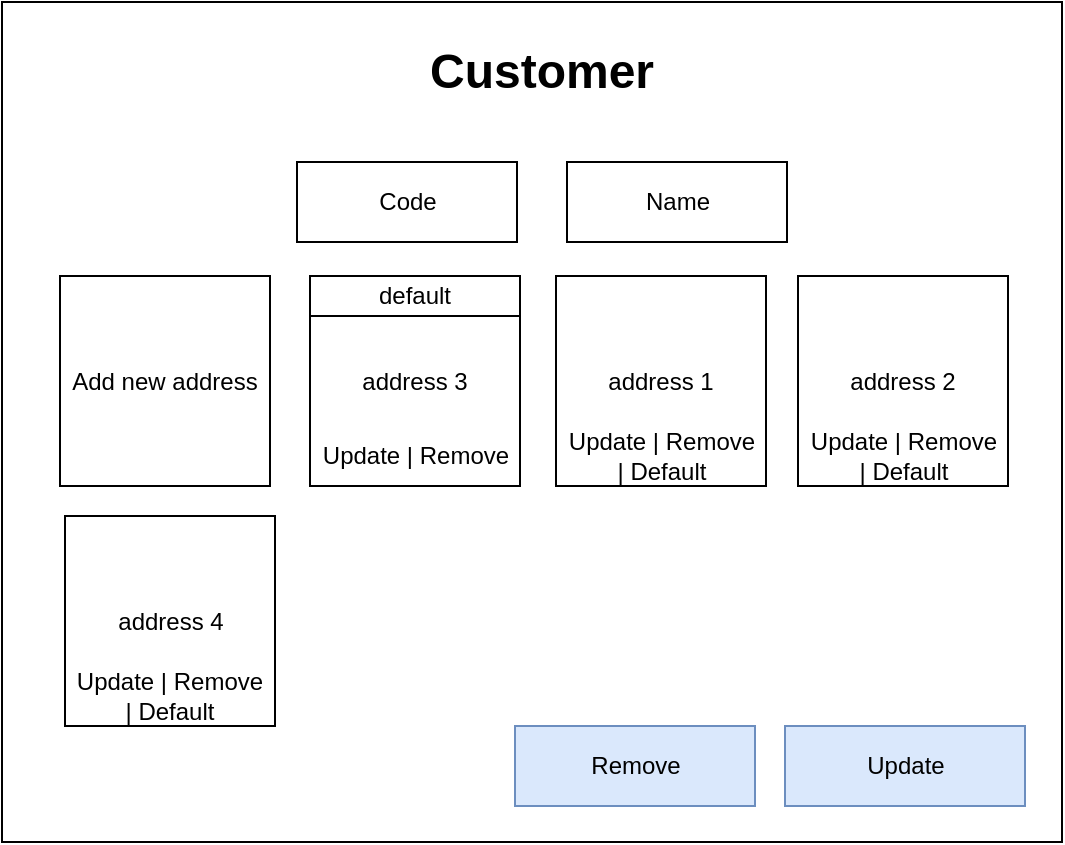 <mxfile>
    <diagram id="mvfHv32imVOAOfFXWWba" name="Page-1">
        <mxGraphModel dx="197" dy="1457" grid="1" gridSize="10" guides="1" tooltips="1" connect="1" arrows="1" fold="1" page="1" pageScale="1" pageWidth="827" pageHeight="1169" math="0" shadow="0">
            <root>
                <mxCell id="0"/>
                <mxCell id="1" parent="0"/>
                <mxCell id="2" value="" style="rounded=0;whiteSpace=wrap;html=1;" parent="1" vertex="1">
                    <mxGeometry x="40" y="-70" width="530" height="420" as="geometry"/>
                </mxCell>
                <mxCell id="3" value="&lt;h1&gt;Customer&lt;/h1&gt;" style="text;html=1;strokeColor=none;fillColor=none;align=center;verticalAlign=middle;whiteSpace=wrap;rounded=0;" parent="1" vertex="1">
                    <mxGeometry x="280" y="-50" width="60" height="30" as="geometry"/>
                </mxCell>
                <mxCell id="6" value="address 3" style="whiteSpace=wrap;html=1;aspect=fixed;" parent="1" vertex="1">
                    <mxGeometry x="194" y="67" width="105" height="105" as="geometry"/>
                </mxCell>
                <mxCell id="7" value="default" style="rounded=0;whiteSpace=wrap;html=1;" parent="1" vertex="1">
                    <mxGeometry x="194" y="67" width="105" height="20" as="geometry"/>
                </mxCell>
                <mxCell id="11" value="Code" style="rounded=0;whiteSpace=wrap;html=1;" parent="1" vertex="1">
                    <mxGeometry x="187.5" y="10" width="110" height="40" as="geometry"/>
                </mxCell>
                <mxCell id="12" value="Name" style="rounded=0;whiteSpace=wrap;html=1;" parent="1" vertex="1">
                    <mxGeometry x="322.5" y="10" width="110" height="40" as="geometry"/>
                </mxCell>
                <mxCell id="13" value="Update | Remove" style="text;html=1;strokeColor=none;fillColor=none;align=center;verticalAlign=middle;whiteSpace=wrap;rounded=0;" parent="1" vertex="1">
                    <mxGeometry x="196.5" y="137" width="100" height="40" as="geometry"/>
                </mxCell>
                <mxCell id="14" value="address 1" style="whiteSpace=wrap;html=1;aspect=fixed;" parent="1" vertex="1">
                    <mxGeometry x="317" y="67" width="105" height="105" as="geometry"/>
                </mxCell>
                <mxCell id="15" value="Add new address" style="whiteSpace=wrap;html=1;aspect=fixed;" parent="1" vertex="1">
                    <mxGeometry x="69" y="67" width="105" height="105" as="geometry"/>
                </mxCell>
                <mxCell id="16" value="Update | Remove&lt;br&gt;| Default" style="text;html=1;strokeColor=none;fillColor=none;align=center;verticalAlign=middle;whiteSpace=wrap;rounded=0;" parent="1" vertex="1">
                    <mxGeometry x="319.5" y="137" width="100" height="40" as="geometry"/>
                </mxCell>
                <mxCell id="17" value="address 2" style="whiteSpace=wrap;html=1;aspect=fixed;" parent="1" vertex="1">
                    <mxGeometry x="438" y="67" width="105" height="105" as="geometry"/>
                </mxCell>
                <mxCell id="18" value="Update | Remove&lt;br&gt;| Default" style="text;html=1;strokeColor=none;fillColor=none;align=center;verticalAlign=middle;whiteSpace=wrap;rounded=0;" parent="1" vertex="1">
                    <mxGeometry x="440.5" y="137" width="100" height="40" as="geometry"/>
                </mxCell>
                <mxCell id="19" value="address 4" style="whiteSpace=wrap;html=1;aspect=fixed;" parent="1" vertex="1">
                    <mxGeometry x="71.5" y="187" width="105" height="105" as="geometry"/>
                </mxCell>
                <mxCell id="20" value="Update | Remove&lt;br&gt;| Default" style="text;html=1;strokeColor=none;fillColor=none;align=center;verticalAlign=middle;whiteSpace=wrap;rounded=0;" parent="1" vertex="1">
                    <mxGeometry x="74" y="257" width="100" height="40" as="geometry"/>
                </mxCell>
                <mxCell id="21" value="Update" style="rounded=0;whiteSpace=wrap;html=1;fillColor=#dae8fc;strokeColor=#6c8ebf;" parent="1" vertex="1">
                    <mxGeometry x="431.5" y="292" width="120" height="40" as="geometry"/>
                </mxCell>
                <mxCell id="22" value="Remove" style="rounded=0;whiteSpace=wrap;html=1;fillColor=#dae8fc;strokeColor=#6c8ebf;" parent="1" vertex="1">
                    <mxGeometry x="296.5" y="292" width="120" height="40" as="geometry"/>
                </mxCell>
            </root>
        </mxGraphModel>
    </diagram>
</mxfile>